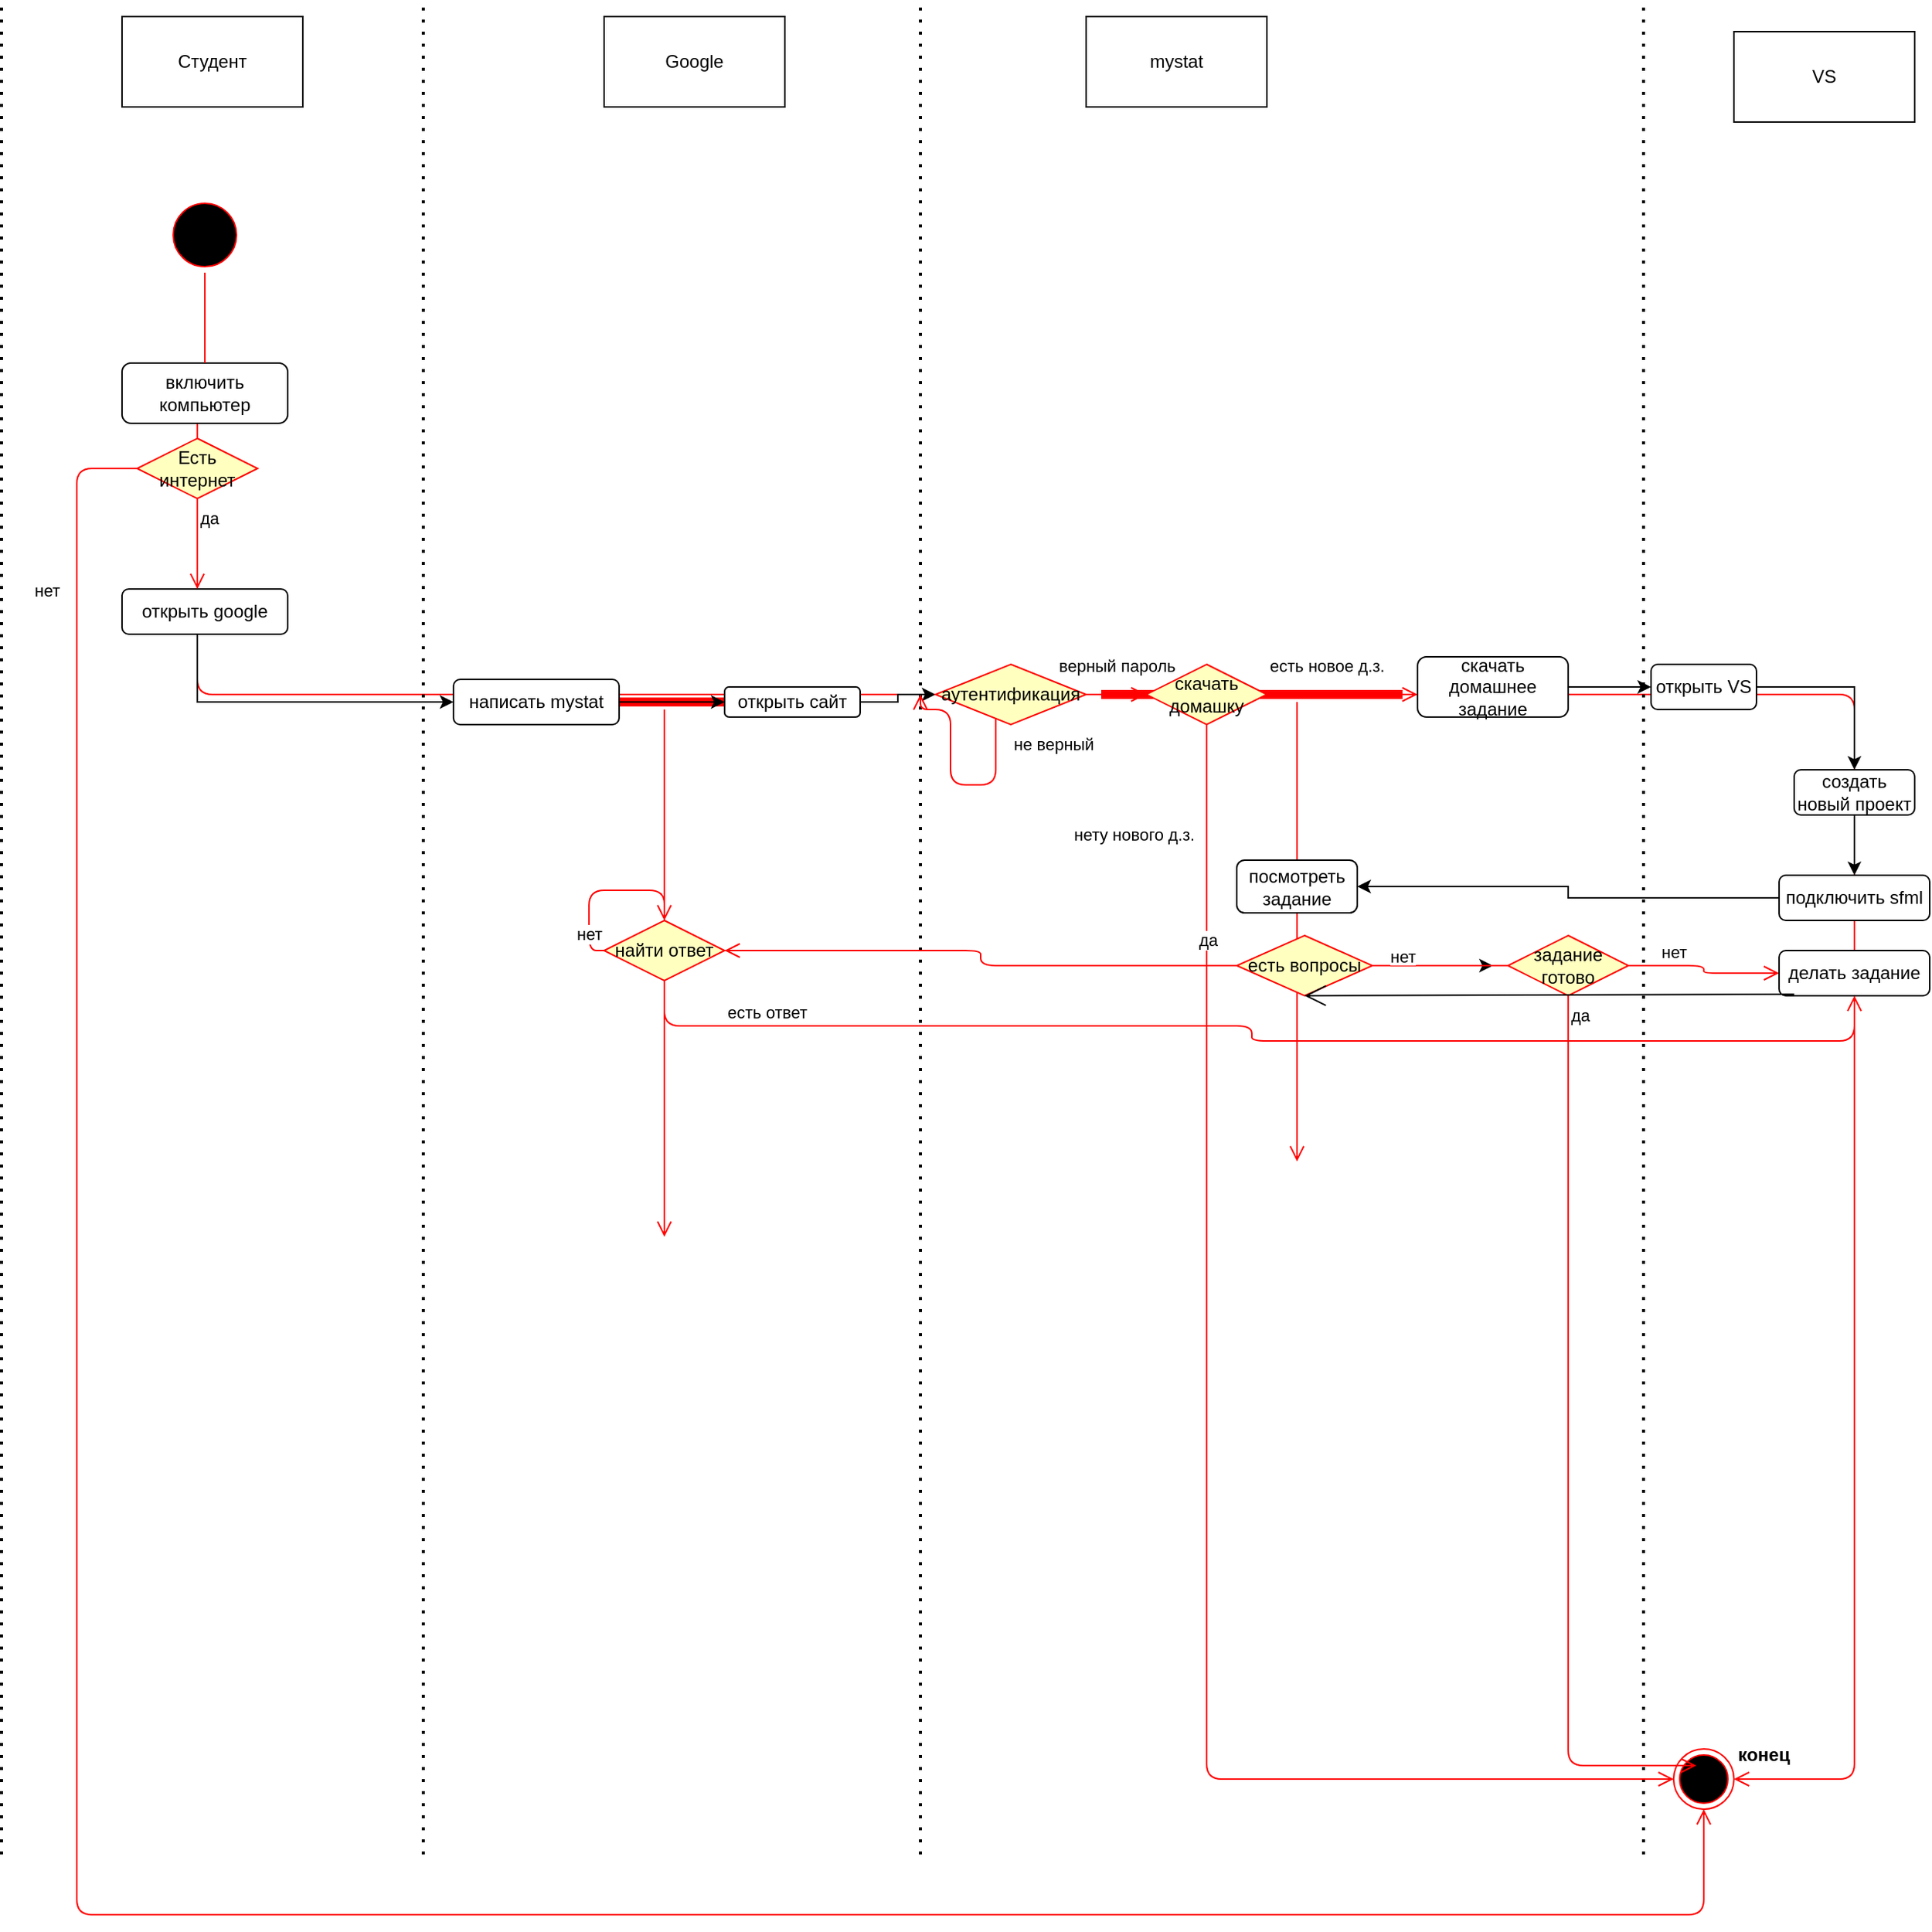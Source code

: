 <mxfile version="15.0.6" type="github">
  <diagram id="f6tKyAFbPl825OK05Km3" name="Page-1">
    <mxGraphModel dx="1422" dy="1963" grid="1" gridSize="10" guides="1" tooltips="1" connect="1" arrows="1" fold="1" page="1" pageScale="1" pageWidth="827" pageHeight="1169" math="0" shadow="0">
      <root>
        <mxCell id="0" />
        <mxCell id="1" parent="0" />
        <mxCell id="iR6jKJyufpxTlHE_Eqr7-1" value="Google" style="rounded=0;whiteSpace=wrap;html=1;" vertex="1" parent="1">
          <mxGeometry x="480" y="-30" width="120" height="60" as="geometry" />
        </mxCell>
        <mxCell id="iR6jKJyufpxTlHE_Eqr7-2" value="Студент" style="rounded=0;whiteSpace=wrap;html=1;" vertex="1" parent="1">
          <mxGeometry x="160" y="-30" width="120" height="60" as="geometry" />
        </mxCell>
        <mxCell id="iR6jKJyufpxTlHE_Eqr7-3" value="VS" style="rounded=0;whiteSpace=wrap;html=1;" vertex="1" parent="1">
          <mxGeometry x="1230" y="-20" width="120" height="60" as="geometry" />
        </mxCell>
        <mxCell id="iR6jKJyufpxTlHE_Eqr7-4" value="mystat" style="rounded=0;whiteSpace=wrap;html=1;" vertex="1" parent="1">
          <mxGeometry x="800" y="-30" width="120" height="60" as="geometry" />
        </mxCell>
        <mxCell id="iR6jKJyufpxTlHE_Eqr7-5" value="" style="ellipse;html=1;shape=startState;fillColor=#000000;strokeColor=#ff0000;" vertex="1" parent="1">
          <mxGeometry x="190" y="90" width="50" height="50" as="geometry" />
        </mxCell>
        <mxCell id="iR6jKJyufpxTlHE_Eqr7-6" value="" style="edgeStyle=orthogonalEdgeStyle;html=1;verticalAlign=bottom;endArrow=open;endSize=8;strokeColor=#ff0000;startArrow=none;" edge="1" source="iR6jKJyufpxTlHE_Eqr7-12" parent="1" target="iR6jKJyufpxTlHE_Eqr7-7">
          <mxGeometry relative="1" as="geometry">
            <mxPoint x="55" y="180" as="targetPoint" />
            <Array as="points">
              <mxPoint x="210" y="420" />
              <mxPoint x="1310" y="420" />
              <mxPoint x="1310" y="1140" />
            </Array>
          </mxGeometry>
        </mxCell>
        <mxCell id="iR6jKJyufpxTlHE_Eqr7-7" value="" style="ellipse;html=1;shape=endState;fillColor=#000000;strokeColor=#ff0000;" vertex="1" parent="1">
          <mxGeometry x="1190" y="1120" width="40" height="40" as="geometry" />
        </mxCell>
        <mxCell id="iR6jKJyufpxTlHE_Eqr7-8" value="" style="endArrow=none;dashed=1;html=1;dashPattern=1 3;strokeWidth=2;" edge="1" parent="1">
          <mxGeometry width="50" height="50" relative="1" as="geometry">
            <mxPoint x="80" y="1190" as="sourcePoint" />
            <mxPoint x="80" y="-40" as="targetPoint" />
          </mxGeometry>
        </mxCell>
        <mxCell id="iR6jKJyufpxTlHE_Eqr7-9" value="" style="endArrow=none;dashed=1;html=1;dashPattern=1 3;strokeWidth=2;" edge="1" parent="1">
          <mxGeometry width="50" height="50" relative="1" as="geometry">
            <mxPoint x="360" y="1190" as="sourcePoint" />
            <mxPoint x="360" y="-40" as="targetPoint" />
          </mxGeometry>
        </mxCell>
        <mxCell id="iR6jKJyufpxTlHE_Eqr7-10" value="" style="endArrow=none;dashed=1;html=1;dashPattern=1 3;strokeWidth=2;" edge="1" parent="1">
          <mxGeometry width="50" height="50" relative="1" as="geometry">
            <mxPoint x="690" y="1190" as="sourcePoint" />
            <mxPoint x="690" y="-40" as="targetPoint" />
          </mxGeometry>
        </mxCell>
        <mxCell id="iR6jKJyufpxTlHE_Eqr7-11" value="" style="endArrow=none;dashed=1;html=1;dashPattern=1 3;strokeWidth=2;" edge="1" parent="1">
          <mxGeometry width="50" height="50" relative="1" as="geometry">
            <mxPoint x="1170" y="1190" as="sourcePoint" />
            <mxPoint x="1170" y="-40" as="targetPoint" />
          </mxGeometry>
        </mxCell>
        <mxCell id="iR6jKJyufpxTlHE_Eqr7-12" value="включить компьютер" style="rounded=1;whiteSpace=wrap;html=1;" vertex="1" parent="1">
          <mxGeometry x="160" y="200" width="110" height="40" as="geometry" />
        </mxCell>
        <mxCell id="iR6jKJyufpxTlHE_Eqr7-13" value="" style="edgeStyle=orthogonalEdgeStyle;html=1;verticalAlign=bottom;endArrow=none;endSize=8;strokeColor=#ff0000;" edge="1" parent="1" source="iR6jKJyufpxTlHE_Eqr7-5" target="iR6jKJyufpxTlHE_Eqr7-12">
          <mxGeometry relative="1" as="geometry">
            <mxPoint x="1200" y="1122.679" as="targetPoint" />
            <mxPoint x="215" y="140" as="sourcePoint" />
            <Array as="points">
              <mxPoint x="215" y="170" />
              <mxPoint x="215" y="170" />
            </Array>
          </mxGeometry>
        </mxCell>
        <mxCell id="iR6jKJyufpxTlHE_Eqr7-22" value="" style="edgeStyle=orthogonalEdgeStyle;rounded=0;orthogonalLoop=1;jettySize=auto;html=1;" edge="1" parent="1" source="iR6jKJyufpxTlHE_Eqr7-14" target="iR6jKJyufpxTlHE_Eqr7-19">
          <mxGeometry relative="1" as="geometry">
            <mxPoint x="290" y="460" as="targetPoint" />
            <Array as="points">
              <mxPoint x="210" y="425" />
            </Array>
          </mxGeometry>
        </mxCell>
        <mxCell id="iR6jKJyufpxTlHE_Eqr7-14" value="открыть google" style="rounded=1;whiteSpace=wrap;html=1;" vertex="1" parent="1">
          <mxGeometry x="160" y="350" width="110" height="30" as="geometry" />
        </mxCell>
        <mxCell id="iR6jKJyufpxTlHE_Eqr7-15" value="Есть интернет" style="rhombus;whiteSpace=wrap;html=1;fillColor=#ffffc0;strokeColor=#ff0000;" vertex="1" parent="1">
          <mxGeometry x="170" y="250" width="80" height="40" as="geometry" />
        </mxCell>
        <mxCell id="iR6jKJyufpxTlHE_Eqr7-16" value="нет" style="edgeStyle=orthogonalEdgeStyle;html=1;align=left;verticalAlign=bottom;endArrow=open;endSize=8;strokeColor=#ff0000;" edge="1" source="iR6jKJyufpxTlHE_Eqr7-15" parent="1" target="iR6jKJyufpxTlHE_Eqr7-7">
          <mxGeometry x="-0.879" y="-30" relative="1" as="geometry">
            <mxPoint x="210" y="1290" as="targetPoint" />
            <Array as="points">
              <mxPoint x="130" y="270" />
              <mxPoint x="130" y="1230" />
              <mxPoint x="1210" y="1230" />
            </Array>
            <mxPoint as="offset" />
          </mxGeometry>
        </mxCell>
        <mxCell id="iR6jKJyufpxTlHE_Eqr7-17" value="да" style="edgeStyle=orthogonalEdgeStyle;html=1;align=left;verticalAlign=top;endArrow=open;endSize=8;strokeColor=#ff0000;" edge="1" source="iR6jKJyufpxTlHE_Eqr7-15" parent="1">
          <mxGeometry x="-1" relative="1" as="geometry">
            <mxPoint x="210" y="350" as="targetPoint" />
          </mxGeometry>
        </mxCell>
        <mxCell id="iR6jKJyufpxTlHE_Eqr7-18" value="конец" style="text;align=center;fontStyle=1;verticalAlign=middle;spacingLeft=3;spacingRight=3;strokeColor=none;rotatable=0;points=[[0,0.5],[1,0.5]];portConstraint=eastwest;" vertex="1" parent="1">
          <mxGeometry x="1210" y="1110" width="80" height="26" as="geometry" />
        </mxCell>
        <mxCell id="iR6jKJyufpxTlHE_Eqr7-39" value="" style="edgeStyle=orthogonalEdgeStyle;rounded=0;orthogonalLoop=1;jettySize=auto;html=1;" edge="1" parent="1" source="iR6jKJyufpxTlHE_Eqr7-25" target="iR6jKJyufpxTlHE_Eqr7-36">
          <mxGeometry relative="1" as="geometry" />
        </mxCell>
        <mxCell id="iR6jKJyufpxTlHE_Eqr7-38" value="не верный" style="edgeStyle=orthogonalEdgeStyle;html=1;align=left;verticalAlign=top;endArrow=open;endSize=8;strokeColor=#ff0000;" edge="1" source="iR6jKJyufpxTlHE_Eqr7-36" parent="1">
          <mxGeometry x="-0.948" y="10" relative="1" as="geometry">
            <mxPoint x="690" y="420" as="targetPoint" />
            <Array as="points">
              <mxPoint x="740" y="480" />
              <mxPoint x="710" y="480" />
              <mxPoint x="710" y="430" />
            </Array>
            <mxPoint as="offset" />
          </mxGeometry>
        </mxCell>
        <mxCell id="iR6jKJyufpxTlHE_Eqr7-43" value="нету нового д.з." style="edgeStyle=orthogonalEdgeStyle;html=1;align=left;verticalAlign=top;endArrow=open;endSize=8;strokeColor=#ff0000;entryX=0;entryY=0.5;entryDx=0;entryDy=0;" edge="1" source="iR6jKJyufpxTlHE_Eqr7-41" parent="1" target="iR6jKJyufpxTlHE_Eqr7-7">
          <mxGeometry x="-0.881" y="-90" relative="1" as="geometry">
            <mxPoint x="880" y="1150" as="targetPoint" />
            <Array as="points">
              <mxPoint x="880" y="1140" />
            </Array>
            <mxPoint as="offset" />
          </mxGeometry>
        </mxCell>
        <mxCell id="iR6jKJyufpxTlHE_Eqr7-48" value="" style="edgeStyle=orthogonalEdgeStyle;rounded=0;orthogonalLoop=1;jettySize=auto;html=1;" edge="1" parent="1" source="iR6jKJyufpxTlHE_Eqr7-44" target="iR6jKJyufpxTlHE_Eqr7-46">
          <mxGeometry relative="1" as="geometry" />
        </mxCell>
        <mxCell id="iR6jKJyufpxTlHE_Eqr7-44" value="скачать домашнее&lt;br&gt;задание" style="rounded=1;whiteSpace=wrap;html=1;" vertex="1" parent="1">
          <mxGeometry x="1020" y="395" width="100" height="40" as="geometry" />
        </mxCell>
        <mxCell id="iR6jKJyufpxTlHE_Eqr7-50" value="" style="edgeStyle=orthogonalEdgeStyle;rounded=0;orthogonalLoop=1;jettySize=auto;html=1;" edge="1" parent="1" source="iR6jKJyufpxTlHE_Eqr7-46" target="iR6jKJyufpxTlHE_Eqr7-49">
          <mxGeometry relative="1" as="geometry" />
        </mxCell>
        <mxCell id="iR6jKJyufpxTlHE_Eqr7-46" value="открыть VS" style="rounded=1;whiteSpace=wrap;html=1;" vertex="1" parent="1">
          <mxGeometry x="1175" y="400" width="70" height="30" as="geometry" />
        </mxCell>
        <mxCell id="iR6jKJyufpxTlHE_Eqr7-52" value="" style="edgeStyle=orthogonalEdgeStyle;rounded=0;orthogonalLoop=1;jettySize=auto;html=1;" edge="1" parent="1" source="iR6jKJyufpxTlHE_Eqr7-49" target="iR6jKJyufpxTlHE_Eqr7-51">
          <mxGeometry relative="1" as="geometry" />
        </mxCell>
        <mxCell id="iR6jKJyufpxTlHE_Eqr7-49" value="создать&lt;br&gt;новый проект" style="whiteSpace=wrap;html=1;rounded=1;" vertex="1" parent="1">
          <mxGeometry x="1270" y="470" width="80" height="30" as="geometry" />
        </mxCell>
        <mxCell id="iR6jKJyufpxTlHE_Eqr7-58" value="" style="edgeStyle=orthogonalEdgeStyle;rounded=0;orthogonalLoop=1;jettySize=auto;html=1;" edge="1" parent="1" source="iR6jKJyufpxTlHE_Eqr7-51" target="iR6jKJyufpxTlHE_Eqr7-57">
          <mxGeometry relative="1" as="geometry" />
        </mxCell>
        <mxCell id="iR6jKJyufpxTlHE_Eqr7-51" value="подключить sfml" style="rounded=1;whiteSpace=wrap;html=1;" vertex="1" parent="1">
          <mxGeometry x="1260" y="540" width="100" height="30" as="geometry" />
        </mxCell>
        <mxCell id="iR6jKJyufpxTlHE_Eqr7-55" value="" style="shape=line;html=1;strokeWidth=6;strokeColor=#ff0000;" vertex="1" parent="1">
          <mxGeometry x="810" y="415" width="200" height="10" as="geometry" />
        </mxCell>
        <mxCell id="iR6jKJyufpxTlHE_Eqr7-56" value="" style="edgeStyle=orthogonalEdgeStyle;html=1;verticalAlign=bottom;endArrow=open;endSize=8;strokeColor=#ff0000;" edge="1" source="iR6jKJyufpxTlHE_Eqr7-55" parent="1">
          <mxGeometry relative="1" as="geometry">
            <mxPoint x="940" y="730" as="targetPoint" />
            <Array as="points">
              <mxPoint x="940" y="495" />
            </Array>
          </mxGeometry>
        </mxCell>
        <mxCell id="iR6jKJyufpxTlHE_Eqr7-41" value="скачать домашку" style="rhombus;whiteSpace=wrap;html=1;fillColor=#ffffc0;strokeColor=#ff0000;" vertex="1" parent="1">
          <mxGeometry x="840" y="400" width="80" height="40" as="geometry" />
        </mxCell>
        <mxCell id="iR6jKJyufpxTlHE_Eqr7-42" value="есть новое д.з." style="edgeStyle=orthogonalEdgeStyle;html=1;align=left;verticalAlign=bottom;endArrow=open;endSize=8;strokeColor=#ff0000;" edge="1" source="iR6jKJyufpxTlHE_Eqr7-41" parent="1">
          <mxGeometry x="-1" y="10" relative="1" as="geometry">
            <mxPoint x="1020" y="420" as="targetPoint" />
            <mxPoint as="offset" />
          </mxGeometry>
        </mxCell>
        <mxCell id="iR6jKJyufpxTlHE_Eqr7-36" value="аутентификация" style="rhombus;whiteSpace=wrap;html=1;fillColor=#ffffc0;strokeColor=#ff0000;" vertex="1" parent="1">
          <mxGeometry x="700" y="400" width="100" height="40" as="geometry" />
        </mxCell>
        <mxCell id="iR6jKJyufpxTlHE_Eqr7-37" value="верный пароль" style="edgeStyle=orthogonalEdgeStyle;html=1;align=left;verticalAlign=bottom;endArrow=open;endSize=8;strokeColor=#ff0000;" edge="1" source="iR6jKJyufpxTlHE_Eqr7-36" parent="1">
          <mxGeometry x="-1" y="22" relative="1" as="geometry">
            <mxPoint x="840" y="420" as="targetPoint" />
            <mxPoint x="-20" y="12" as="offset" />
          </mxGeometry>
        </mxCell>
        <mxCell id="iR6jKJyufpxTlHE_Eqr7-57" value="посмотреть задание" style="whiteSpace=wrap;html=1;rounded=1;" vertex="1" parent="1">
          <mxGeometry x="900" y="530" width="80" height="35" as="geometry" />
        </mxCell>
        <mxCell id="iR6jKJyufpxTlHE_Eqr7-76" value="" style="edgeStyle=orthogonalEdgeStyle;rounded=0;orthogonalLoop=1;jettySize=auto;html=1;" edge="1" parent="1" source="iR6jKJyufpxTlHE_Eqr7-59">
          <mxGeometry relative="1" as="geometry">
            <mxPoint x="1070" y="600" as="targetPoint" />
          </mxGeometry>
        </mxCell>
        <mxCell id="iR6jKJyufpxTlHE_Eqr7-59" value="есть вопросы" style="rhombus;whiteSpace=wrap;html=1;fillColor=#ffffc0;strokeColor=#ff0000;" vertex="1" parent="1">
          <mxGeometry x="900" y="580" width="90" height="40" as="geometry" />
        </mxCell>
        <mxCell id="iR6jKJyufpxTlHE_Eqr7-60" value="нет" style="edgeStyle=orthogonalEdgeStyle;html=1;align=left;verticalAlign=bottom;endArrow=open;endSize=8;strokeColor=#ff0000;startArrow=none;" edge="1" source="iR6jKJyufpxTlHE_Eqr7-77" parent="1" target="iR6jKJyufpxTlHE_Eqr7-62">
          <mxGeometry x="-0.619" relative="1" as="geometry">
            <mxPoint x="1260" y="600" as="targetPoint" />
            <mxPoint as="offset" />
          </mxGeometry>
        </mxCell>
        <mxCell id="iR6jKJyufpxTlHE_Eqr7-61" value="да" style="edgeStyle=orthogonalEdgeStyle;html=1;align=left;verticalAlign=top;endArrow=open;endSize=8;strokeColor=#ff0000;entryX=1;entryY=0.5;entryDx=0;entryDy=0;" edge="1" source="iR6jKJyufpxTlHE_Eqr7-59" parent="1" target="iR6jKJyufpxTlHE_Eqr7-66">
          <mxGeometry x="-0.846" y="-30" relative="1" as="geometry">
            <mxPoint x="570" y="585" as="targetPoint" />
            <mxPoint as="offset" />
          </mxGeometry>
        </mxCell>
        <mxCell id="iR6jKJyufpxTlHE_Eqr7-62" value="делать задание" style="rounded=1;whiteSpace=wrap;html=1;" vertex="1" parent="1">
          <mxGeometry x="1260" y="590" width="100" height="30" as="geometry" />
        </mxCell>
        <mxCell id="iR6jKJyufpxTlHE_Eqr7-63" value="" style="shape=line;html=1;strokeWidth=6;strokeColor=#ff0000;" vertex="1" parent="1">
          <mxGeometry x="420" y="420" width="200" height="10" as="geometry" />
        </mxCell>
        <mxCell id="iR6jKJyufpxTlHE_Eqr7-64" value="" style="edgeStyle=orthogonalEdgeStyle;html=1;verticalAlign=bottom;endArrow=open;endSize=8;strokeColor=#ff0000;" edge="1" source="iR6jKJyufpxTlHE_Eqr7-63" parent="1">
          <mxGeometry relative="1" as="geometry">
            <mxPoint x="520" y="780" as="targetPoint" />
          </mxGeometry>
        </mxCell>
        <mxCell id="iR6jKJyufpxTlHE_Eqr7-19" value="написать mystat" style="rounded=1;whiteSpace=wrap;html=1;" vertex="1" parent="1">
          <mxGeometry x="380" y="410" width="110" height="30" as="geometry" />
        </mxCell>
        <mxCell id="iR6jKJyufpxTlHE_Eqr7-25" value="открыть сайт" style="rounded=1;whiteSpace=wrap;html=1;" vertex="1" parent="1">
          <mxGeometry x="560" y="415" width="90" height="20" as="geometry" />
        </mxCell>
        <mxCell id="iR6jKJyufpxTlHE_Eqr7-29" value="" style="edgeStyle=orthogonalEdgeStyle;rounded=0;orthogonalLoop=1;jettySize=auto;html=1;" edge="1" parent="1" source="iR6jKJyufpxTlHE_Eqr7-19" target="iR6jKJyufpxTlHE_Eqr7-25">
          <mxGeometry relative="1" as="geometry" />
        </mxCell>
        <mxCell id="iR6jKJyufpxTlHE_Eqr7-66" value="найти ответ" style="rhombus;whiteSpace=wrap;html=1;fillColor=#ffffc0;strokeColor=#ff0000;" vertex="1" parent="1">
          <mxGeometry x="480" y="570" width="80" height="40" as="geometry" />
        </mxCell>
        <mxCell id="iR6jKJyufpxTlHE_Eqr7-67" value="есть ответ" style="edgeStyle=orthogonalEdgeStyle;html=1;align=left;verticalAlign=bottom;endArrow=open;endSize=8;strokeColor=#ff0000;" edge="1" source="iR6jKJyufpxTlHE_Eqr7-66" parent="1" target="iR6jKJyufpxTlHE_Eqr7-62">
          <mxGeometry x="-0.837" relative="1" as="geometry">
            <mxPoint x="660" y="590" as="targetPoint" />
            <Array as="points">
              <mxPoint x="520" y="640" />
              <mxPoint x="910" y="640" />
              <mxPoint x="910" y="650" />
              <mxPoint x="1310" y="650" />
            </Array>
            <mxPoint as="offset" />
          </mxGeometry>
        </mxCell>
        <mxCell id="iR6jKJyufpxTlHE_Eqr7-68" value="нет" style="edgeStyle=orthogonalEdgeStyle;html=1;align=left;verticalAlign=top;endArrow=open;endSize=8;strokeColor=#ff0000;entryX=0.5;entryY=0;entryDx=0;entryDy=0;" edge="1" source="iR6jKJyufpxTlHE_Eqr7-66" parent="1" target="iR6jKJyufpxTlHE_Eqr7-66">
          <mxGeometry x="-0.429" y="10" relative="1" as="geometry">
            <mxPoint x="520" y="530" as="targetPoint" />
            <Array as="points">
              <mxPoint x="470" y="590" />
              <mxPoint x="470" y="550" />
              <mxPoint x="520" y="550" />
            </Array>
            <mxPoint as="offset" />
          </mxGeometry>
        </mxCell>
        <mxCell id="iR6jKJyufpxTlHE_Eqr7-79" value="да" style="edgeStyle=orthogonalEdgeStyle;html=1;align=left;verticalAlign=top;endArrow=open;endSize=8;strokeColor=#ff0000;entryX=-0.062;entryY=0.808;entryDx=0;entryDy=0;entryPerimeter=0;" edge="1" source="iR6jKJyufpxTlHE_Eqr7-77" parent="1" target="iR6jKJyufpxTlHE_Eqr7-18">
          <mxGeometry x="-1" relative="1" as="geometry">
            <mxPoint x="1090" y="810" as="targetPoint" />
          </mxGeometry>
        </mxCell>
        <mxCell id="iR6jKJyufpxTlHE_Eqr7-77" value="задание&lt;br&gt;готово" style="rhombus;whiteSpace=wrap;html=1;fillColor=#ffffc0;strokeColor=#ff0000;" vertex="1" parent="1">
          <mxGeometry x="1080" y="580" width="80" height="40" as="geometry" />
        </mxCell>
        <mxCell id="iR6jKJyufpxTlHE_Eqr7-80" value="" style="edgeStyle=orthogonalEdgeStyle;html=1;align=left;verticalAlign=bottom;endArrow=none;endSize=8;strokeColor=#ff0000;" edge="1" parent="1" source="iR6jKJyufpxTlHE_Eqr7-59" target="iR6jKJyufpxTlHE_Eqr7-77">
          <mxGeometry x="-0.778" relative="1" as="geometry">
            <mxPoint x="1260" y="605" as="targetPoint" />
            <mxPoint x="990" y="600" as="sourcePoint" />
            <mxPoint as="offset" />
          </mxGeometry>
        </mxCell>
        <mxCell id="iR6jKJyufpxTlHE_Eqr7-81" value="&lt;span style=&quot;color: rgb(0, 0, 0); font-family: helvetica; font-size: 11px; font-style: normal; font-weight: 400; letter-spacing: normal; text-align: left; text-indent: 0px; text-transform: none; word-spacing: 0px; background-color: rgb(255, 255, 255); display: inline; float: none;&quot;&gt;нет&lt;/span&gt;" style="text;whiteSpace=wrap;html=1;" vertex="1" parent="1">
          <mxGeometry x="1000" y="580" width="40" height="30" as="geometry" />
        </mxCell>
        <mxCell id="iR6jKJyufpxTlHE_Eqr7-84" value="" style="endArrow=open;endFill=1;endSize=12;html=1;entryX=0.5;entryY=1;entryDx=0;entryDy=0;" edge="1" parent="1" target="iR6jKJyufpxTlHE_Eqr7-59">
          <mxGeometry width="160" relative="1" as="geometry">
            <mxPoint x="1270" y="619" as="sourcePoint" />
            <mxPoint x="1430" y="619" as="targetPoint" />
          </mxGeometry>
        </mxCell>
      </root>
    </mxGraphModel>
  </diagram>
</mxfile>
